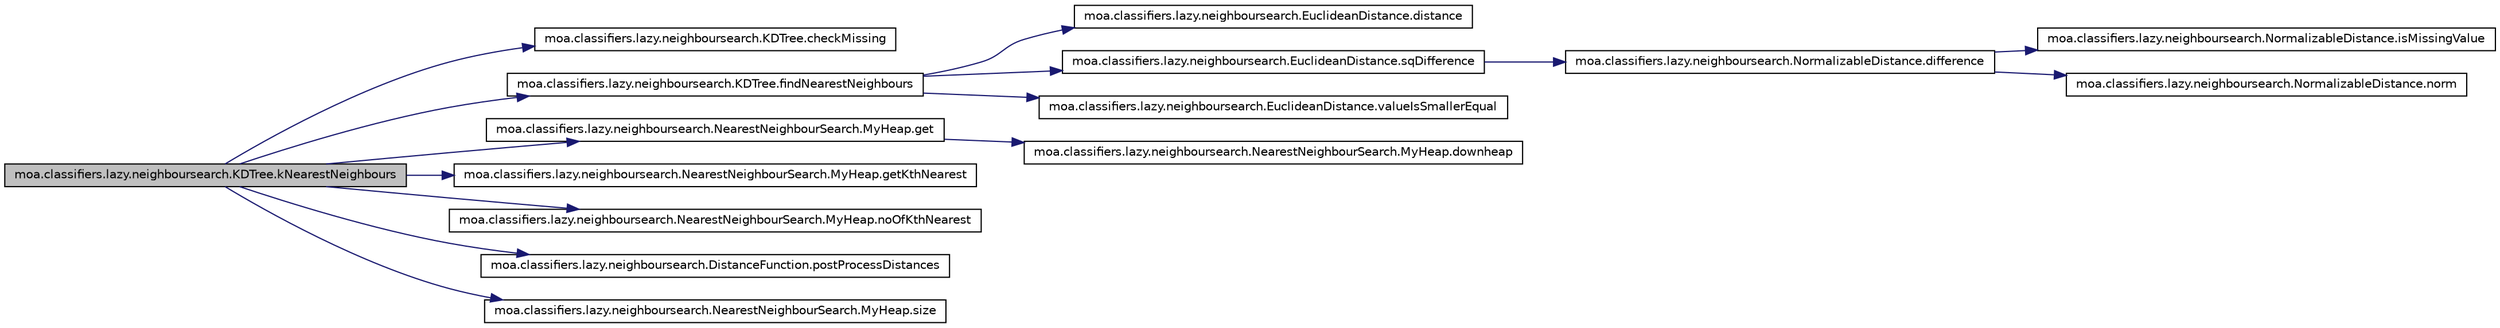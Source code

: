 digraph G
{
  edge [fontname="Helvetica",fontsize="10",labelfontname="Helvetica",labelfontsize="10"];
  node [fontname="Helvetica",fontsize="10",shape=record];
  rankdir=LR;
  Node1 [label="moa.classifiers.lazy.neighboursearch.KDTree.kNearestNeighbours",height=0.2,width=0.4,color="black", fillcolor="grey75", style="filled" fontcolor="black"];
  Node1 -> Node2 [color="midnightblue",fontsize="10",style="solid",fontname="Helvetica"];
  Node2 [label="moa.classifiers.lazy.neighboursearch.KDTree.checkMissing",height=0.2,width=0.4,color="black", fillcolor="white", style="filled",URL="$classmoa_1_1classifiers_1_1lazy_1_1neighboursearch_1_1KDTree.html#a02e9febff8b2afe9501f2ad51e6d7d2b",tooltip="Checks if there is any instance with missing values."];
  Node1 -> Node3 [color="midnightblue",fontsize="10",style="solid",fontname="Helvetica"];
  Node3 [label="moa.classifiers.lazy.neighboursearch.KDTree.findNearestNeighbours",height=0.2,width=0.4,color="black", fillcolor="white", style="filled",URL="$classmoa_1_1classifiers_1_1lazy_1_1neighboursearch_1_1KDTree.html#a61aad22ad6a1bc0f0cdbdfa2cb8c5144",tooltip="Returns (in the supplied heap object) the k nearest neighbours of the given instance..."];
  Node3 -> Node4 [color="midnightblue",fontsize="10",style="solid",fontname="Helvetica"];
  Node4 [label="moa.classifiers.lazy.neighboursearch.EuclideanDistance.distance",height=0.2,width=0.4,color="black", fillcolor="white", style="filled",URL="$classmoa_1_1classifiers_1_1lazy_1_1neighboursearch_1_1EuclideanDistance.html#ad2ccd44d1a04e5e705396bf3746cb020",tooltip="Calculates the distance between two instances."];
  Node3 -> Node5 [color="midnightblue",fontsize="10",style="solid",fontname="Helvetica"];
  Node5 [label="moa.classifiers.lazy.neighboursearch.EuclideanDistance.sqDifference",height=0.2,width=0.4,color="black", fillcolor="white", style="filled",URL="$classmoa_1_1classifiers_1_1lazy_1_1neighboursearch_1_1EuclideanDistance.html#ad2902424de6444a7cec02c1500adad21",tooltip="Returns the squared difference of two values of an attribute."];
  Node5 -> Node6 [color="midnightblue",fontsize="10",style="solid",fontname="Helvetica"];
  Node6 [label="moa.classifiers.lazy.neighboursearch.NormalizableDistance.difference",height=0.2,width=0.4,color="black", fillcolor="white", style="filled",URL="$classmoa_1_1classifiers_1_1lazy_1_1neighboursearch_1_1NormalizableDistance.html#a89e69648afaeda7807de47ad3034d682",tooltip="Computes the difference between two given attribute values."];
  Node6 -> Node7 [color="midnightblue",fontsize="10",style="solid",fontname="Helvetica"];
  Node7 [label="moa.classifiers.lazy.neighboursearch.NormalizableDistance.isMissingValue",height=0.2,width=0.4,color="black", fillcolor="white", style="filled",URL="$classmoa_1_1classifiers_1_1lazy_1_1neighboursearch_1_1NormalizableDistance.html#a4934be3762cf40d0948229034462780a",tooltip="Tests if the given value codes &quot;missing&quot;."];
  Node6 -> Node8 [color="midnightblue",fontsize="10",style="solid",fontname="Helvetica"];
  Node8 [label="moa.classifiers.lazy.neighboursearch.NormalizableDistance.norm",height=0.2,width=0.4,color="black", fillcolor="white", style="filled",URL="$classmoa_1_1classifiers_1_1lazy_1_1neighboursearch_1_1NormalizableDistance.html#a61eb8389c739445598952bda93c631c0",tooltip="Normalizes a given value of a numeric attribute."];
  Node3 -> Node9 [color="midnightblue",fontsize="10",style="solid",fontname="Helvetica"];
  Node9 [label="moa.classifiers.lazy.neighboursearch.EuclideanDistance.valueIsSmallerEqual",height=0.2,width=0.4,color="black", fillcolor="white", style="filled",URL="$classmoa_1_1classifiers_1_1lazy_1_1neighboursearch_1_1EuclideanDistance.html#a24669e69b32d7edf8c965ccc2358de9c",tooltip="Returns true if the value of the given dimension is smaller or equal the value to..."];
  Node1 -> Node10 [color="midnightblue",fontsize="10",style="solid",fontname="Helvetica"];
  Node10 [label="moa.classifiers.lazy.neighboursearch.NearestNeighbourSearch.MyHeap.get",height=0.2,width=0.4,color="black", fillcolor="white", style="filled",URL="$classmoa_1_1classifiers_1_1lazy_1_1neighboursearch_1_1NearestNeighbourSearch_1_1MyHeap.html#a19758f98f6ae1f6144884dcdbfbe10d9",tooltip="returns the first element and removes it from the heap."];
  Node10 -> Node11 [color="midnightblue",fontsize="10",style="solid",fontname="Helvetica"];
  Node11 [label="moa.classifiers.lazy.neighboursearch.NearestNeighbourSearch.MyHeap.downheap",height=0.2,width=0.4,color="black", fillcolor="white", style="filled",URL="$classmoa_1_1classifiers_1_1lazy_1_1neighboursearch_1_1NearestNeighbourSearch_1_1MyHeap.html#a1c0ce6fc344856e596eecd1aa711817c",tooltip="performs downheap operation for the heap to maintian its properties."];
  Node1 -> Node12 [color="midnightblue",fontsize="10",style="solid",fontname="Helvetica"];
  Node12 [label="moa.classifiers.lazy.neighboursearch.NearestNeighbourSearch.MyHeap.getKthNearest",height=0.2,width=0.4,color="black", fillcolor="white", style="filled",URL="$classmoa_1_1classifiers_1_1lazy_1_1neighboursearch_1_1NearestNeighbourSearch_1_1MyHeap.html#a5923f7607c4a6fb5d756dd503d51eab9",tooltip="returns the kth nearest element or null if none there."];
  Node1 -> Node13 [color="midnightblue",fontsize="10",style="solid",fontname="Helvetica"];
  Node13 [label="moa.classifiers.lazy.neighboursearch.NearestNeighbourSearch.MyHeap.noOfKthNearest",height=0.2,width=0.4,color="black", fillcolor="white", style="filled",URL="$classmoa_1_1classifiers_1_1lazy_1_1neighboursearch_1_1NearestNeighbourSearch_1_1MyHeap.html#a34366c6deedbe3a9a54b6635757eb3dd",tooltip="returns the number of k nearest."];
  Node1 -> Node14 [color="midnightblue",fontsize="10",style="solid",fontname="Helvetica"];
  Node14 [label="moa.classifiers.lazy.neighboursearch.DistanceFunction.postProcessDistances",height=0.2,width=0.4,color="black", fillcolor="white", style="filled",URL="$interfacemoa_1_1classifiers_1_1lazy_1_1neighboursearch_1_1DistanceFunction.html#a4214e297cf5a570a098018d628ff9ec5",tooltip="Does post processing of the distances (if necessary) returned by distance(distance(Instance..."];
  Node1 -> Node15 [color="midnightblue",fontsize="10",style="solid",fontname="Helvetica"];
  Node15 [label="moa.classifiers.lazy.neighboursearch.NearestNeighbourSearch.MyHeap.size",height=0.2,width=0.4,color="black", fillcolor="white", style="filled",URL="$classmoa_1_1classifiers_1_1lazy_1_1neighboursearch_1_1NearestNeighbourSearch_1_1MyHeap.html#ac9e877c56727dda18be2021c4c99df44",tooltip="returns the size of the heap."];
}
